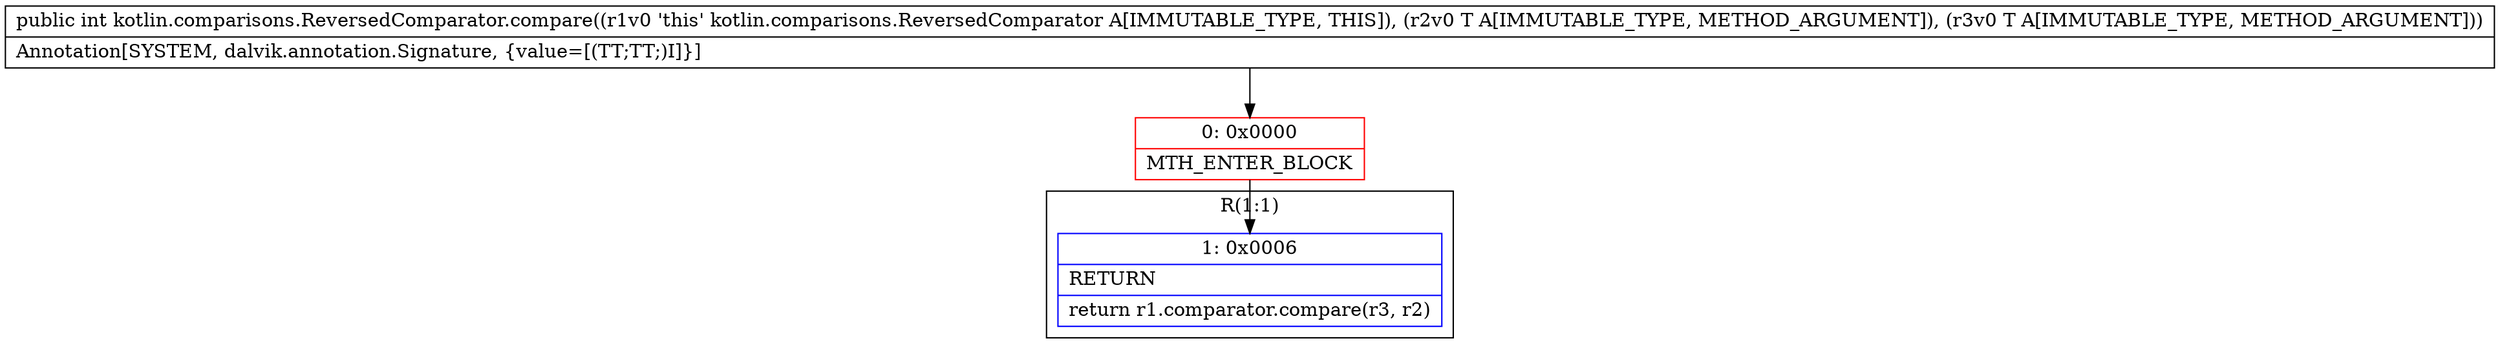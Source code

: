 digraph "CFG forkotlin.comparisons.ReversedComparator.compare(Ljava\/lang\/Object;Ljava\/lang\/Object;)I" {
subgraph cluster_Region_1188193446 {
label = "R(1:1)";
node [shape=record,color=blue];
Node_1 [shape=record,label="{1\:\ 0x0006|RETURN\l|return r1.comparator.compare(r3, r2)\l}"];
}
Node_0 [shape=record,color=red,label="{0\:\ 0x0000|MTH_ENTER_BLOCK\l}"];
MethodNode[shape=record,label="{public int kotlin.comparisons.ReversedComparator.compare((r1v0 'this' kotlin.comparisons.ReversedComparator A[IMMUTABLE_TYPE, THIS]), (r2v0 T A[IMMUTABLE_TYPE, METHOD_ARGUMENT]), (r3v0 T A[IMMUTABLE_TYPE, METHOD_ARGUMENT]))  | Annotation[SYSTEM, dalvik.annotation.Signature, \{value=[(TT;TT;)I]\}]\l}"];
MethodNode -> Node_0;
Node_0 -> Node_1;
}

